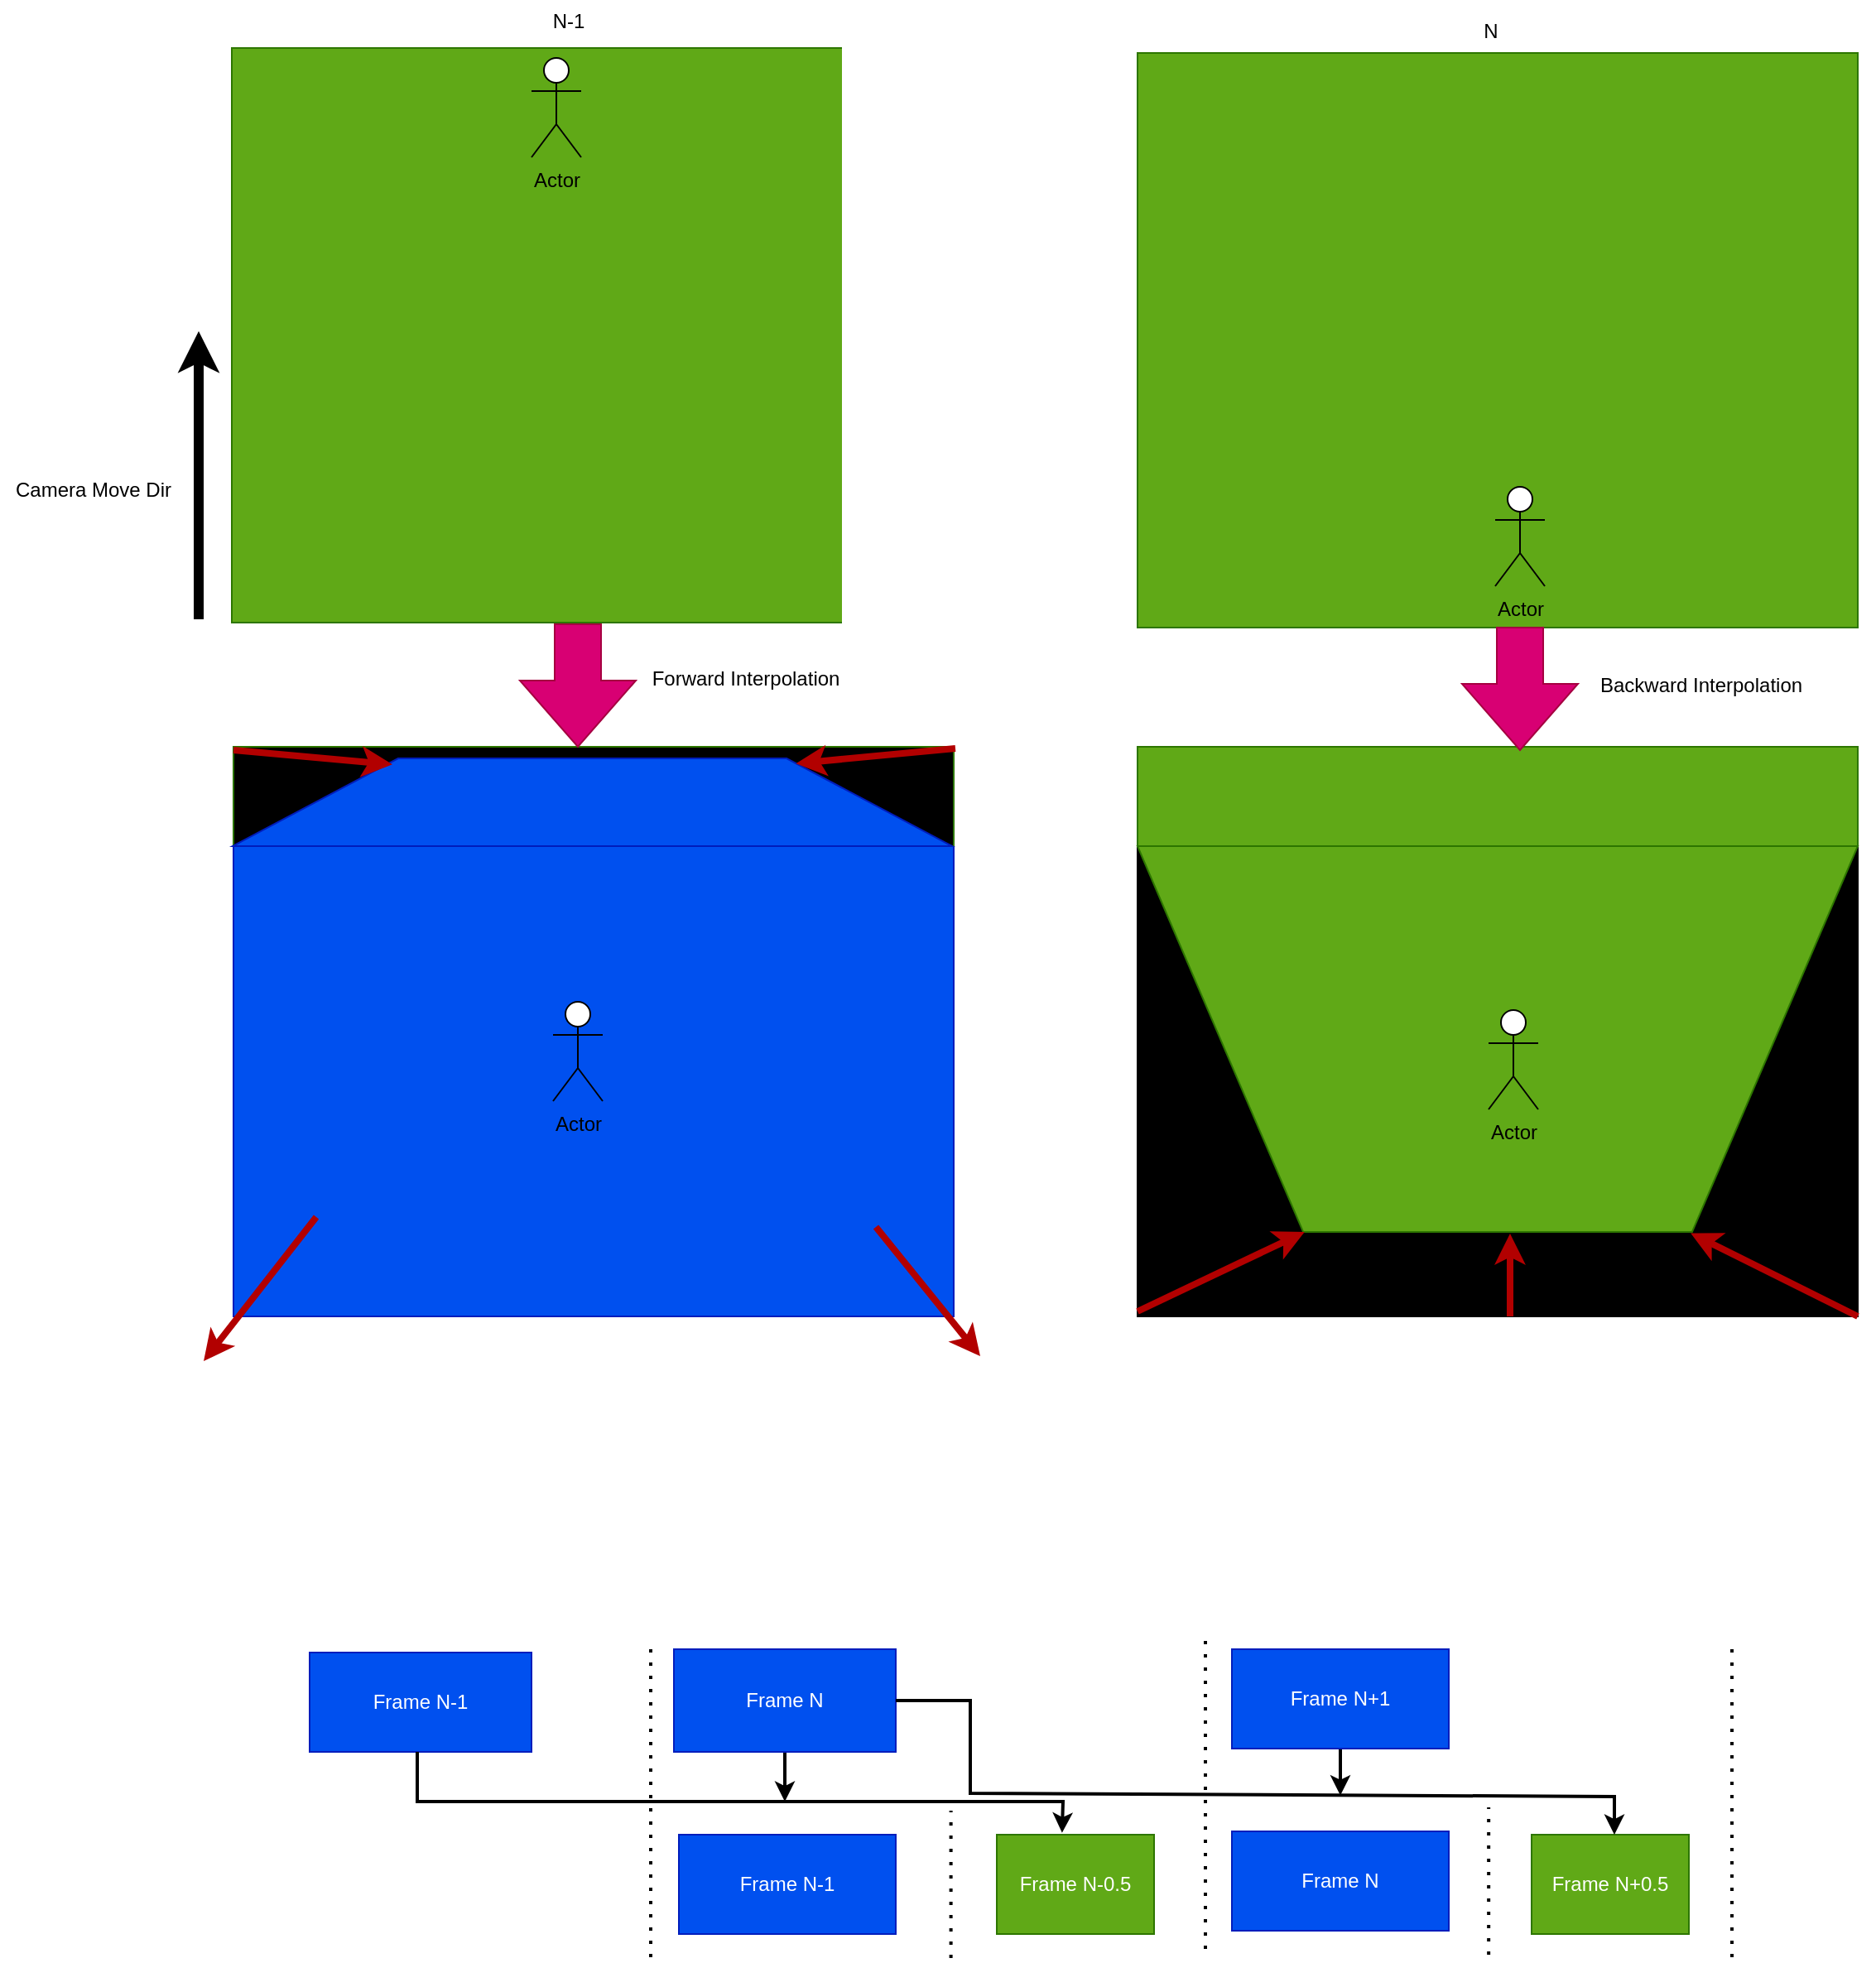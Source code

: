 <mxfile version="26.0.4">
  <diagram name="第 1 页" id="VGbMVCijEyysrkUvCjCG">
    <mxGraphModel dx="2128" dy="915" grid="0" gridSize="10" guides="1" tooltips="1" connect="1" arrows="1" fold="1" page="0" pageScale="1" pageWidth="827" pageHeight="1169" math="0" shadow="0">
      <root>
        <mxCell id="0" />
        <mxCell id="1" parent="0" />
        <mxCell id="kF2-nZ4uGEHuJaE0uaNa-4" value="" style="rounded=0;whiteSpace=wrap;html=1;fillColor=#000000;" vertex="1" parent="1">
          <mxGeometry x="328" y="512" width="435" height="284" as="geometry" />
        </mxCell>
        <mxCell id="kF2-nZ4uGEHuJaE0uaNa-2" value="" style="verticalLabelPosition=middle;verticalAlign=middle;html=1;shape=trapezoid;perimeter=trapezoidPerimeter;whiteSpace=wrap;size=0.23;arcSize=10;flipV=1;labelPosition=center;align=center;fillColor=#60a917;fontColor=#ffffff;strokeColor=#2D7600;" vertex="1" parent="1">
          <mxGeometry x="328" y="512" width="435" height="233" as="geometry" />
        </mxCell>
        <mxCell id="kF2-nZ4uGEHuJaE0uaNa-3" value="" style="rounded=0;whiteSpace=wrap;html=1;fillColor=#60a917;fontColor=#ffffff;strokeColor=#2D7600;" vertex="1" parent="1">
          <mxGeometry x="328" y="452" width="435" height="60" as="geometry" />
        </mxCell>
        <mxCell id="kF2-nZ4uGEHuJaE0uaNa-5" value="" style="endArrow=classic;html=1;rounded=1;fillColor=#e51400;strokeColor=#B20000;entryX=0.232;entryY=0;entryDx=0;entryDy=0;entryPerimeter=0;curved=0;strokeWidth=4;" edge="1" parent="1" target="kF2-nZ4uGEHuJaE0uaNa-2">
          <mxGeometry width="50" height="50" relative="1" as="geometry">
            <mxPoint x="328" y="793" as="sourcePoint" />
            <mxPoint x="378" y="743" as="targetPoint" />
          </mxGeometry>
        </mxCell>
        <mxCell id="kF2-nZ4uGEHuJaE0uaNa-6" value="" style="endArrow=classic;html=1;rounded=1;fillColor=#e51400;strokeColor=#B20000;entryX=0.768;entryY=-0.003;entryDx=0;entryDy=0;entryPerimeter=0;curved=0;strokeWidth=4;" edge="1" parent="1" target="kF2-nZ4uGEHuJaE0uaNa-2">
          <mxGeometry width="50" height="50" relative="1" as="geometry">
            <mxPoint x="763" y="796" as="sourcePoint" />
            <mxPoint x="864" y="748" as="targetPoint" />
          </mxGeometry>
        </mxCell>
        <mxCell id="kF2-nZ4uGEHuJaE0uaNa-7" value="" style="endArrow=classic;html=1;rounded=1;fillColor=#e51400;strokeColor=#B20000;curved=0;strokeWidth=4;" edge="1" parent="1">
          <mxGeometry width="50" height="50" relative="1" as="geometry">
            <mxPoint x="553" y="796" as="sourcePoint" />
            <mxPoint x="553" y="746" as="targetPoint" />
          </mxGeometry>
        </mxCell>
        <mxCell id="kF2-nZ4uGEHuJaE0uaNa-8" value="" style="rounded=0;whiteSpace=wrap;html=1;fillColor=#0050ef;fontColor=#ffffff;strokeColor=#001DBC;" vertex="1" parent="1">
          <mxGeometry x="-218" y="512" width="435" height="284" as="geometry" />
        </mxCell>
        <mxCell id="kF2-nZ4uGEHuJaE0uaNa-9" value="" style="rounded=0;whiteSpace=wrap;html=1;fillColor=#000000;fontColor=#ffffff;strokeColor=#2D7600;" vertex="1" parent="1">
          <mxGeometry x="-218" y="452" width="435" height="60" as="geometry" />
        </mxCell>
        <mxCell id="kF2-nZ4uGEHuJaE0uaNa-10" value="" style="verticalLabelPosition=middle;verticalAlign=middle;html=1;shape=trapezoid;perimeter=trapezoidPerimeter;whiteSpace=wrap;size=0.23;arcSize=10;flipV=1;labelPosition=center;align=center;rotation=-180;fillColor=#0050ef;fontColor=#ffffff;strokeColor=#001DBC;" vertex="1" parent="1">
          <mxGeometry x="-218.5" y="459" width="434.5" height="53" as="geometry" />
        </mxCell>
        <mxCell id="kF2-nZ4uGEHuJaE0uaNa-11" value="" style="endArrow=classic;html=1;rounded=1;fillColor=#e51400;strokeColor=#B20000;curved=0;strokeWidth=4;entryX=0.778;entryY=0.069;entryDx=0;entryDy=0;entryPerimeter=0;" edge="1" parent="1" target="kF2-nZ4uGEHuJaE0uaNa-10">
          <mxGeometry width="50" height="50" relative="1" as="geometry">
            <mxPoint x="-218" y="454" as="sourcePoint" />
            <mxPoint x="-218" y="404" as="targetPoint" />
          </mxGeometry>
        </mxCell>
        <mxCell id="kF2-nZ4uGEHuJaE0uaNa-12" value="" style="endArrow=classic;html=1;rounded=1;fillColor=#e51400;strokeColor=#B20000;curved=0;strokeWidth=4;entryX=0.217;entryY=0.059;entryDx=0;entryDy=0;entryPerimeter=0;" edge="1" parent="1" target="kF2-nZ4uGEHuJaE0uaNa-10">
          <mxGeometry width="50" height="50" relative="1" as="geometry">
            <mxPoint x="218" y="453" as="sourcePoint" />
            <mxPoint x="171" y="483" as="targetPoint" />
          </mxGeometry>
        </mxCell>
        <mxCell id="kF2-nZ4uGEHuJaE0uaNa-13" value="" style="endArrow=classic;html=1;rounded=1;fillColor=#e51400;strokeColor=#B20000;curved=0;strokeWidth=4;" edge="1" parent="1">
          <mxGeometry width="50" height="50" relative="1" as="geometry">
            <mxPoint x="-168" y="736" as="sourcePoint" />
            <mxPoint x="-236" y="823" as="targetPoint" />
          </mxGeometry>
        </mxCell>
        <mxCell id="kF2-nZ4uGEHuJaE0uaNa-14" value="" style="endArrow=classic;html=1;rounded=1;fillColor=#e51400;strokeColor=#B20000;curved=0;strokeWidth=4;" edge="1" parent="1">
          <mxGeometry width="50" height="50" relative="1" as="geometry">
            <mxPoint x="170" y="742" as="sourcePoint" />
            <mxPoint x="233" y="820" as="targetPoint" />
          </mxGeometry>
        </mxCell>
        <mxCell id="kF2-nZ4uGEHuJaE0uaNa-21" value="Actor" style="shape=umlActor;verticalLabelPosition=bottom;verticalAlign=top;html=1;outlineConnect=0;" vertex="1" parent="1">
          <mxGeometry x="540" y="611" width="30" height="60" as="geometry" />
        </mxCell>
        <mxCell id="kF2-nZ4uGEHuJaE0uaNa-22" value="Actor" style="shape=umlActor;verticalLabelPosition=bottom;verticalAlign=top;html=1;outlineConnect=0;" vertex="1" parent="1">
          <mxGeometry x="-25" y="606" width="30" height="60" as="geometry" />
        </mxCell>
        <mxCell id="kF2-nZ4uGEHuJaE0uaNa-23" value="" style="rounded=0;whiteSpace=wrap;html=1;fillColor=#60a917;fontColor=#ffffff;strokeColor=#2D7600;" vertex="1" parent="1">
          <mxGeometry x="328" y="33" width="435" height="347" as="geometry" />
        </mxCell>
        <mxCell id="kF2-nZ4uGEHuJaE0uaNa-24" value="Actor" style="shape=umlActor;verticalLabelPosition=bottom;verticalAlign=top;html=1;outlineConnect=0;" vertex="1" parent="1">
          <mxGeometry x="544" y="295" width="30" height="60" as="geometry" />
        </mxCell>
        <mxCell id="kF2-nZ4uGEHuJaE0uaNa-25" value="" style="endArrow=classic;html=1;rounded=0;strokeWidth=6;" edge="1" parent="1">
          <mxGeometry width="50" height="50" relative="1" as="geometry">
            <mxPoint x="-239" y="375" as="sourcePoint" />
            <mxPoint x="-239" y="201" as="targetPoint" />
          </mxGeometry>
        </mxCell>
        <mxCell id="kF2-nZ4uGEHuJaE0uaNa-26" value="Camera Move Dir" style="text;html=1;align=center;verticalAlign=middle;resizable=0;points=[];autosize=1;strokeColor=none;fillColor=none;" vertex="1" parent="1">
          <mxGeometry x="-359" y="284" width="112" height="26" as="geometry" />
        </mxCell>
        <mxCell id="kF2-nZ4uGEHuJaE0uaNa-29" value="" style="rounded=0;whiteSpace=wrap;html=1;fillColor=#60a917;fontColor=#ffffff;strokeColor=#2D7600;" vertex="1" parent="1">
          <mxGeometry x="-219" y="30" width="435" height="347" as="geometry" />
        </mxCell>
        <mxCell id="kF2-nZ4uGEHuJaE0uaNa-30" value="Actor" style="shape=umlActor;verticalLabelPosition=bottom;verticalAlign=top;html=1;outlineConnect=0;" vertex="1" parent="1">
          <mxGeometry x="-38" y="36" width="30" height="60" as="geometry" />
        </mxCell>
        <mxCell id="kF2-nZ4uGEHuJaE0uaNa-31" value="N-1" style="text;html=1;align=center;verticalAlign=middle;resizable=0;points=[];autosize=1;strokeColor=none;fillColor=none;" vertex="1" parent="1">
          <mxGeometry x="-34.5" y="1" width="37" height="26" as="geometry" />
        </mxCell>
        <mxCell id="kF2-nZ4uGEHuJaE0uaNa-32" value="N" style="text;html=1;align=center;verticalAlign=middle;resizable=0;points=[];autosize=1;strokeColor=none;fillColor=none;" vertex="1" parent="1">
          <mxGeometry x="527" y="7" width="27" height="26" as="geometry" />
        </mxCell>
        <mxCell id="kF2-nZ4uGEHuJaE0uaNa-33" value="" style="html=1;shadow=0;dashed=0;align=center;verticalAlign=middle;shape=mxgraph.arrows2.arrow;dy=0.6;dx=40;direction=south;notch=0;fillColor=#d80073;fontColor=#ffffff;strokeColor=#A50040;" vertex="1" parent="1">
          <mxGeometry x="-45" y="378" width="70" height="74" as="geometry" />
        </mxCell>
        <mxCell id="kF2-nZ4uGEHuJaE0uaNa-34" value="" style="html=1;shadow=0;dashed=0;align=center;verticalAlign=middle;shape=mxgraph.arrows2.arrow;dy=0.6;dx=40;direction=south;notch=0;fillColor=#d80073;fontColor=#ffffff;strokeColor=#A50040;" vertex="1" parent="1">
          <mxGeometry x="524" y="380" width="70" height="74" as="geometry" />
        </mxCell>
        <mxCell id="kF2-nZ4uGEHuJaE0uaNa-35" value="Forward Interpolation" style="text;html=1;align=center;verticalAlign=middle;resizable=0;points=[];autosize=1;strokeColor=none;fillColor=none;" vertex="1" parent="1">
          <mxGeometry x="25" y="398" width="131" height="26" as="geometry" />
        </mxCell>
        <mxCell id="kF2-nZ4uGEHuJaE0uaNa-36" value="Backward Interpolation" style="text;html=1;align=center;verticalAlign=middle;resizable=0;points=[];autosize=1;strokeColor=none;fillColor=none;" vertex="1" parent="1">
          <mxGeometry x="598" y="402" width="140" height="26" as="geometry" />
        </mxCell>
        <mxCell id="kF2-nZ4uGEHuJaE0uaNa-52" style="edgeStyle=orthogonalEdgeStyle;rounded=0;orthogonalLoop=1;jettySize=auto;html=1;strokeWidth=2;" edge="1" parent="1" source="kF2-nZ4uGEHuJaE0uaNa-38">
          <mxGeometry relative="1" as="geometry">
            <mxPoint x="115" y="1089" as="targetPoint" />
          </mxGeometry>
        </mxCell>
        <mxCell id="kF2-nZ4uGEHuJaE0uaNa-38" value="Frame N" style="rounded=0;whiteSpace=wrap;html=1;fillColor=#0050ef;fontColor=#ffffff;strokeColor=#001DBC;" vertex="1" parent="1">
          <mxGeometry x="48" y="997" width="134" height="62" as="geometry" />
        </mxCell>
        <mxCell id="kF2-nZ4uGEHuJaE0uaNa-54" style="edgeStyle=orthogonalEdgeStyle;rounded=0;orthogonalLoop=1;jettySize=auto;html=1;strokeWidth=2;" edge="1" parent="1" source="kF2-nZ4uGEHuJaE0uaNa-39">
          <mxGeometry relative="1" as="geometry">
            <mxPoint x="450.5" y="1085.299" as="targetPoint" />
          </mxGeometry>
        </mxCell>
        <mxCell id="kF2-nZ4uGEHuJaE0uaNa-39" value="Frame N+1" style="rounded=0;whiteSpace=wrap;html=1;fillColor=#0050ef;fontColor=#ffffff;strokeColor=#001DBC;" vertex="1" parent="1">
          <mxGeometry x="385" y="997" width="131" height="60" as="geometry" />
        </mxCell>
        <mxCell id="kF2-nZ4uGEHuJaE0uaNa-41" value="Frame N-1" style="rounded=0;whiteSpace=wrap;html=1;fillColor=#0050ef;fontColor=#ffffff;strokeColor=#001DBC;" vertex="1" parent="1">
          <mxGeometry x="51" y="1109" width="131" height="60" as="geometry" />
        </mxCell>
        <mxCell id="kF2-nZ4uGEHuJaE0uaNa-42" value="Frame N-0.5" style="rounded=0;whiteSpace=wrap;html=1;fillColor=#60a917;fontColor=#ffffff;strokeColor=#2D7600;" vertex="1" parent="1">
          <mxGeometry x="243" y="1109" width="95" height="60" as="geometry" />
        </mxCell>
        <mxCell id="kF2-nZ4uGEHuJaE0uaNa-43" value="" style="endArrow=none;dashed=1;html=1;dashPattern=1 3;strokeWidth=2;rounded=0;" edge="1" parent="1">
          <mxGeometry width="50" height="50" relative="1" as="geometry">
            <mxPoint x="34" y="1183" as="sourcePoint" />
            <mxPoint x="34" y="997" as="targetPoint" />
          </mxGeometry>
        </mxCell>
        <mxCell id="kF2-nZ4uGEHuJaE0uaNa-44" value="" style="endArrow=none;dashed=1;html=1;dashPattern=1 3;strokeWidth=2;rounded=0;" edge="1" parent="1">
          <mxGeometry width="50" height="50" relative="1" as="geometry">
            <mxPoint x="369" y="1178" as="sourcePoint" />
            <mxPoint x="369" y="992" as="targetPoint" />
          </mxGeometry>
        </mxCell>
        <mxCell id="kF2-nZ4uGEHuJaE0uaNa-45" value="" style="endArrow=none;dashed=1;html=1;dashPattern=1 3;strokeWidth=2;rounded=0;" edge="1" parent="1">
          <mxGeometry width="50" height="50" relative="1" as="geometry">
            <mxPoint x="215.31" y="1183.5" as="sourcePoint" />
            <mxPoint x="215.31" y="1094.5" as="targetPoint" />
          </mxGeometry>
        </mxCell>
        <mxCell id="kF2-nZ4uGEHuJaE0uaNa-46" value="Frame N" style="rounded=0;whiteSpace=wrap;html=1;fillColor=#0050ef;fontColor=#ffffff;strokeColor=#001DBC;" vertex="1" parent="1">
          <mxGeometry x="385" y="1107" width="131" height="60" as="geometry" />
        </mxCell>
        <mxCell id="kF2-nZ4uGEHuJaE0uaNa-47" value="Frame N+0.5" style="rounded=0;whiteSpace=wrap;html=1;fillColor=#60a917;fontColor=#ffffff;strokeColor=#2D7600;" vertex="1" parent="1">
          <mxGeometry x="566" y="1109" width="95" height="60" as="geometry" />
        </mxCell>
        <mxCell id="kF2-nZ4uGEHuJaE0uaNa-48" value="" style="endArrow=none;dashed=1;html=1;dashPattern=1 3;strokeWidth=2;rounded=0;" edge="1" parent="1">
          <mxGeometry width="50" height="50" relative="1" as="geometry">
            <mxPoint x="687" y="1183" as="sourcePoint" />
            <mxPoint x="687" y="997" as="targetPoint" />
          </mxGeometry>
        </mxCell>
        <mxCell id="kF2-nZ4uGEHuJaE0uaNa-49" value="" style="endArrow=none;dashed=1;html=1;dashPattern=1 3;strokeWidth=2;rounded=0;" edge="1" parent="1">
          <mxGeometry width="50" height="50" relative="1" as="geometry">
            <mxPoint x="540.08" y="1181.5" as="sourcePoint" />
            <mxPoint x="540.08" y="1092.5" as="targetPoint" />
          </mxGeometry>
        </mxCell>
        <mxCell id="kF2-nZ4uGEHuJaE0uaNa-50" value="Frame N-1" style="rounded=0;whiteSpace=wrap;html=1;fillColor=#0050ef;fontColor=#ffffff;strokeColor=#001DBC;" vertex="1" parent="1">
          <mxGeometry x="-172" y="999" width="134" height="60" as="geometry" />
        </mxCell>
        <mxCell id="kF2-nZ4uGEHuJaE0uaNa-51" value="" style="endArrow=classic;html=1;rounded=0;exitX=0.5;exitY=1;exitDx=0;exitDy=0;strokeWidth=2;entryX=0.415;entryY=-0.019;entryDx=0;entryDy=0;entryPerimeter=0;" edge="1" parent="1" target="kF2-nZ4uGEHuJaE0uaNa-42">
          <mxGeometry width="50" height="50" relative="1" as="geometry">
            <mxPoint x="-107" y="1059.0" as="sourcePoint" />
            <mxPoint x="285" y="1109" as="targetPoint" />
            <Array as="points">
              <mxPoint x="-107" y="1089" />
              <mxPoint x="283" y="1089" />
            </Array>
          </mxGeometry>
        </mxCell>
        <mxCell id="kF2-nZ4uGEHuJaE0uaNa-53" value="" style="endArrow=classic;html=1;rounded=0;exitX=1;exitY=0.5;exitDx=0;exitDy=0;strokeWidth=2;entryX=0.415;entryY=-0.019;entryDx=0;entryDy=0;entryPerimeter=0;" edge="1" parent="1" source="kF2-nZ4uGEHuJaE0uaNa-38">
          <mxGeometry width="50" height="50" relative="1" as="geometry">
            <mxPoint x="227" y="1060.0" as="sourcePoint" />
            <mxPoint x="616" y="1109" as="targetPoint" />
            <Array as="points">
              <mxPoint x="227" y="1028" />
              <mxPoint x="227" y="1084" />
              <mxPoint x="616" y="1086" />
            </Array>
          </mxGeometry>
        </mxCell>
      </root>
    </mxGraphModel>
  </diagram>
</mxfile>
